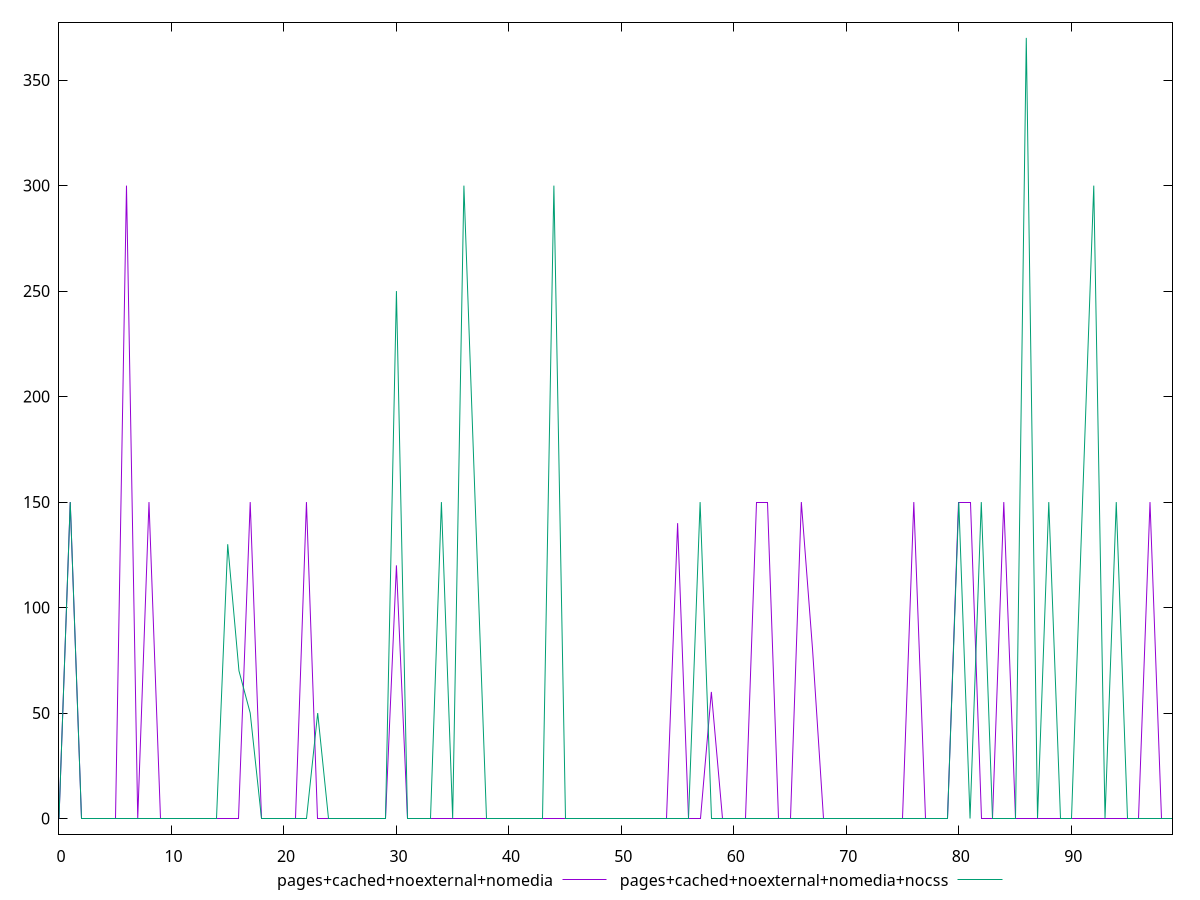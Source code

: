 reset

$pagesCachedNoexternalNomedia <<EOF
0 0
1 150
2 0
3 0
4 0
5 0
6 300
7 0
8 150
9 0
10 0
11 0
12 0
13 0
14 0
15 0
16 0
17 150
18 0
19 0
20 0
21 0
22 150
23 0
24 0
25 0
26 0
27 0
28 0
29 0
30 120
31 0
32 0
33 0
34 0
35 0
36 0
37 0
38 0
39 0
40 0
41 0
42 0
43 0
44 0
45 0
46 0
47 0
48 0
49 0
50 0
51 0
52 0
53 0
54 0
55 140
56 0
57 0
58 60
59 0
60 0
61 0
62 150
63 150
64 0
65 0
66 150
67 80
68 0
69 0
70 0
71 0
72 0
73 0
74 0
75 0
76 150
77 0
78 0
79 0
80 150
81 150
82 0
83 0
84 150
85 0
86 0
87 0
88 0
89 0
90 0
91 0
92 0
93 0
94 0
95 0
96 0
97 150
98 0
99 0
EOF

$pagesCachedNoexternalNomediaNocss <<EOF
0 0
1 150
2 0
3 0
4 0
5 0
6 0
7 0
8 0
9 0
10 0
11 0
12 0
13 0
14 0
15 130
16 70
17 50
18 0
19 0
20 0
21 0
22 0
23 50
24 0
25 0
26 0
27 0
28 0
29 0
30 250
31 0
32 0
33 0
34 150
35 0
36 300
37 150
38 0
39 0
40 0
41 0
42 0
43 0
44 300
45 0
46 0
47 0
48 0
49 0
50 0
51 0
52 0
53 0
54 0
55 0
56 0
57 150
58 0
59 0
60 0
61 0
62 0
63 0
64 0
65 0
66 0
67 0
68 0
69 0
70 0
71 0
72 0
73 0
74 0
75 0
76 0
77 0
78 0
79 0
80 150
81 0
82 150
83 0
84 0
85 0
86 370
87 0
88 150
89 0
90 0
91 150
92 300
93 0
94 150
95 0
96 0
97 0
98 0
99 0
EOF

set key outside below
set xrange [0:99]
set yrange [-7.4:377.4]
set trange [-7.4:377.4]
set terminal svg size 640, 520 enhanced background rgb 'white'
set output "reprap/unminified-javascript/comparison/line/3_vs_4.svg"

plot $pagesCachedNoexternalNomedia title "pages+cached+noexternal+nomedia" with line, \
     $pagesCachedNoexternalNomediaNocss title "pages+cached+noexternal+nomedia+nocss" with line

reset
